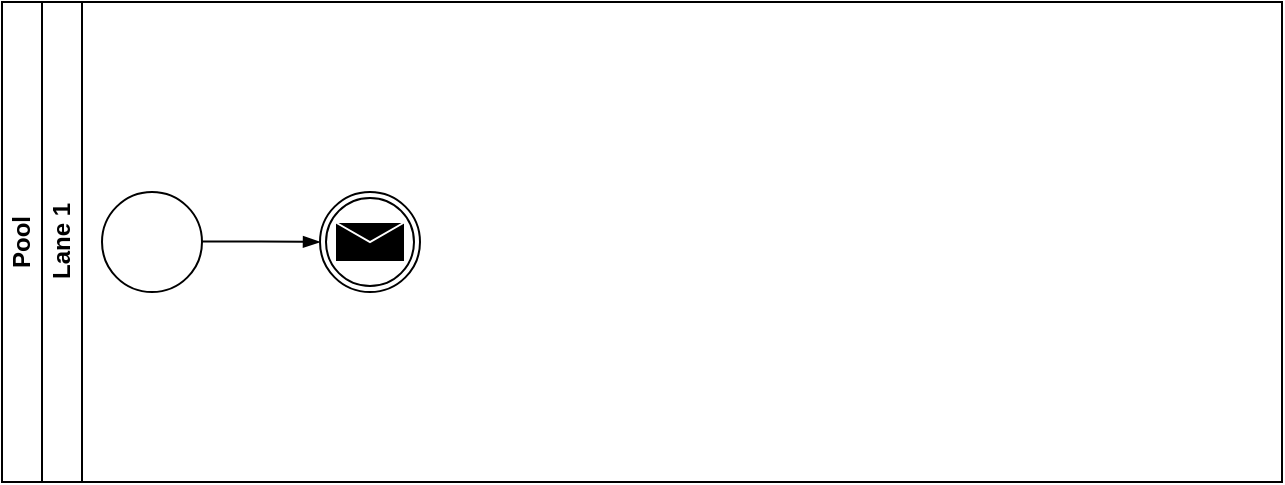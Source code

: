 <mxfile version="22.1.8" type="github">
  <diagram name="Page-1" id="r9_dcZiVTWIHIj-0cioe">
    <mxGraphModel dx="819" dy="446" grid="1" gridSize="10" guides="1" tooltips="1" connect="1" arrows="1" fold="1" page="1" pageScale="1" pageWidth="827" pageHeight="1169" math="0" shadow="0">
      <root>
        <mxCell id="0" />
        <mxCell id="1" parent="0" />
        <mxCell id="D1IDOb-8UlhYUGt4Y6p8-2" value="Pool" style="swimlane;html=1;childLayout=stackLayout;resizeParent=1;resizeParentMax=0;horizontal=0;startSize=20;horizontalStack=0;whiteSpace=wrap;" parent="1" vertex="1">
          <mxGeometry x="40" width="640" height="240" as="geometry" />
        </mxCell>
        <mxCell id="D1IDOb-8UlhYUGt4Y6p8-3" value="Lane 1" style="swimlane;html=1;startSize=20;horizontal=0;" parent="1" vertex="1">
          <mxGeometry x="60" width="620" height="240" as="geometry" />
        </mxCell>
        <mxCell id="Vwyu7rgs5bZc1OZMxp64-1" value="" style="points=[[0.145,0.145,0],[0.5,0,0],[0.855,0.145,0],[1,0.5,0],[0.855,0.855,0],[0.5,1,0],[0.145,0.855,0],[0,0.5,0]];shape=mxgraph.bpmn.event;html=1;verticalLabelPosition=bottom;labelBackgroundColor=#ffffff;verticalAlign=top;align=center;perimeter=ellipsePerimeter;outlineConnect=0;aspect=fixed;outline=standard;symbol=general;" vertex="1" parent="D1IDOb-8UlhYUGt4Y6p8-3">
          <mxGeometry x="30" y="95" width="50" height="50" as="geometry" />
        </mxCell>
        <mxCell id="Vwyu7rgs5bZc1OZMxp64-2" value="" style="points=[[0.145,0.145,0],[0.5,0,0],[0.855,0.145,0],[1,0.5,0],[0.855,0.855,0],[0.5,1,0],[0.145,0.855,0],[0,0.5,0]];shape=mxgraph.bpmn.event;html=1;verticalLabelPosition=bottom;labelBackgroundColor=#ffffff;verticalAlign=top;align=center;perimeter=ellipsePerimeter;outlineConnect=0;aspect=fixed;outline=throwing;symbol=message;" vertex="1" parent="D1IDOb-8UlhYUGt4Y6p8-3">
          <mxGeometry x="139" y="95" width="50" height="50" as="geometry" />
        </mxCell>
        <mxCell id="Vwyu7rgs5bZc1OZMxp64-3" value="" style="edgeStyle=elbowEdgeStyle;fontSize=12;html=1;endArrow=blockThin;endFill=1;rounded=0;entryX=0;entryY=0.5;entryDx=0;entryDy=0;entryPerimeter=0;" edge="1" parent="D1IDOb-8UlhYUGt4Y6p8-3" target="Vwyu7rgs5bZc1OZMxp64-2">
          <mxGeometry width="160" relative="1" as="geometry">
            <mxPoint x="80" y="119.71" as="sourcePoint" />
            <mxPoint x="130" y="119.71" as="targetPoint" />
          </mxGeometry>
        </mxCell>
      </root>
    </mxGraphModel>
  </diagram>
</mxfile>
